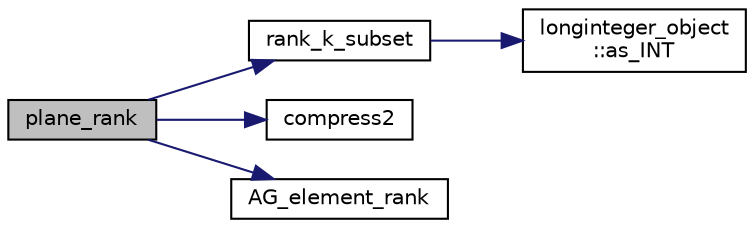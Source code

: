 digraph "plane_rank"
{
  edge [fontname="Helvetica",fontsize="10",labelfontname="Helvetica",labelfontsize="10"];
  node [fontname="Helvetica",fontsize="10",shape=record];
  rankdir="LR";
  Node637 [label="plane_rank",height=0.2,width=0.4,color="black", fillcolor="grey75", style="filled", fontcolor="black"];
  Node637 -> Node638 [color="midnightblue",fontsize="10",style="solid",fontname="Helvetica"];
  Node638 [label="rank_k_subset",height=0.2,width=0.4,color="black", fillcolor="white", style="filled",URL="$d2/d7c/combinatorics_8_c.html#a8ec9127fb82ee9dfa337c897c7060a57"];
  Node638 -> Node639 [color="midnightblue",fontsize="10",style="solid",fontname="Helvetica"];
  Node639 [label="longinteger_object\l::as_INT",height=0.2,width=0.4,color="black", fillcolor="white", style="filled",URL="$dd/d7e/classlonginteger__object.html#afb992d4679a6741acc63c8bcba27971e"];
  Node637 -> Node640 [color="midnightblue",fontsize="10",style="solid",fontname="Helvetica"];
  Node640 [label="compress2",height=0.2,width=0.4,color="black", fillcolor="white", style="filled",URL="$de/d10/hamming_8_c.html#ab11cc7b9f199077fcc8321fa36083646"];
  Node637 -> Node641 [color="midnightblue",fontsize="10",style="solid",fontname="Helvetica"];
  Node641 [label="AG_element_rank",height=0.2,width=0.4,color="black", fillcolor="white", style="filled",URL="$d4/d67/geometry_8h.html#ab2ac908d07dd8038fd996e26bdc75c17"];
}

